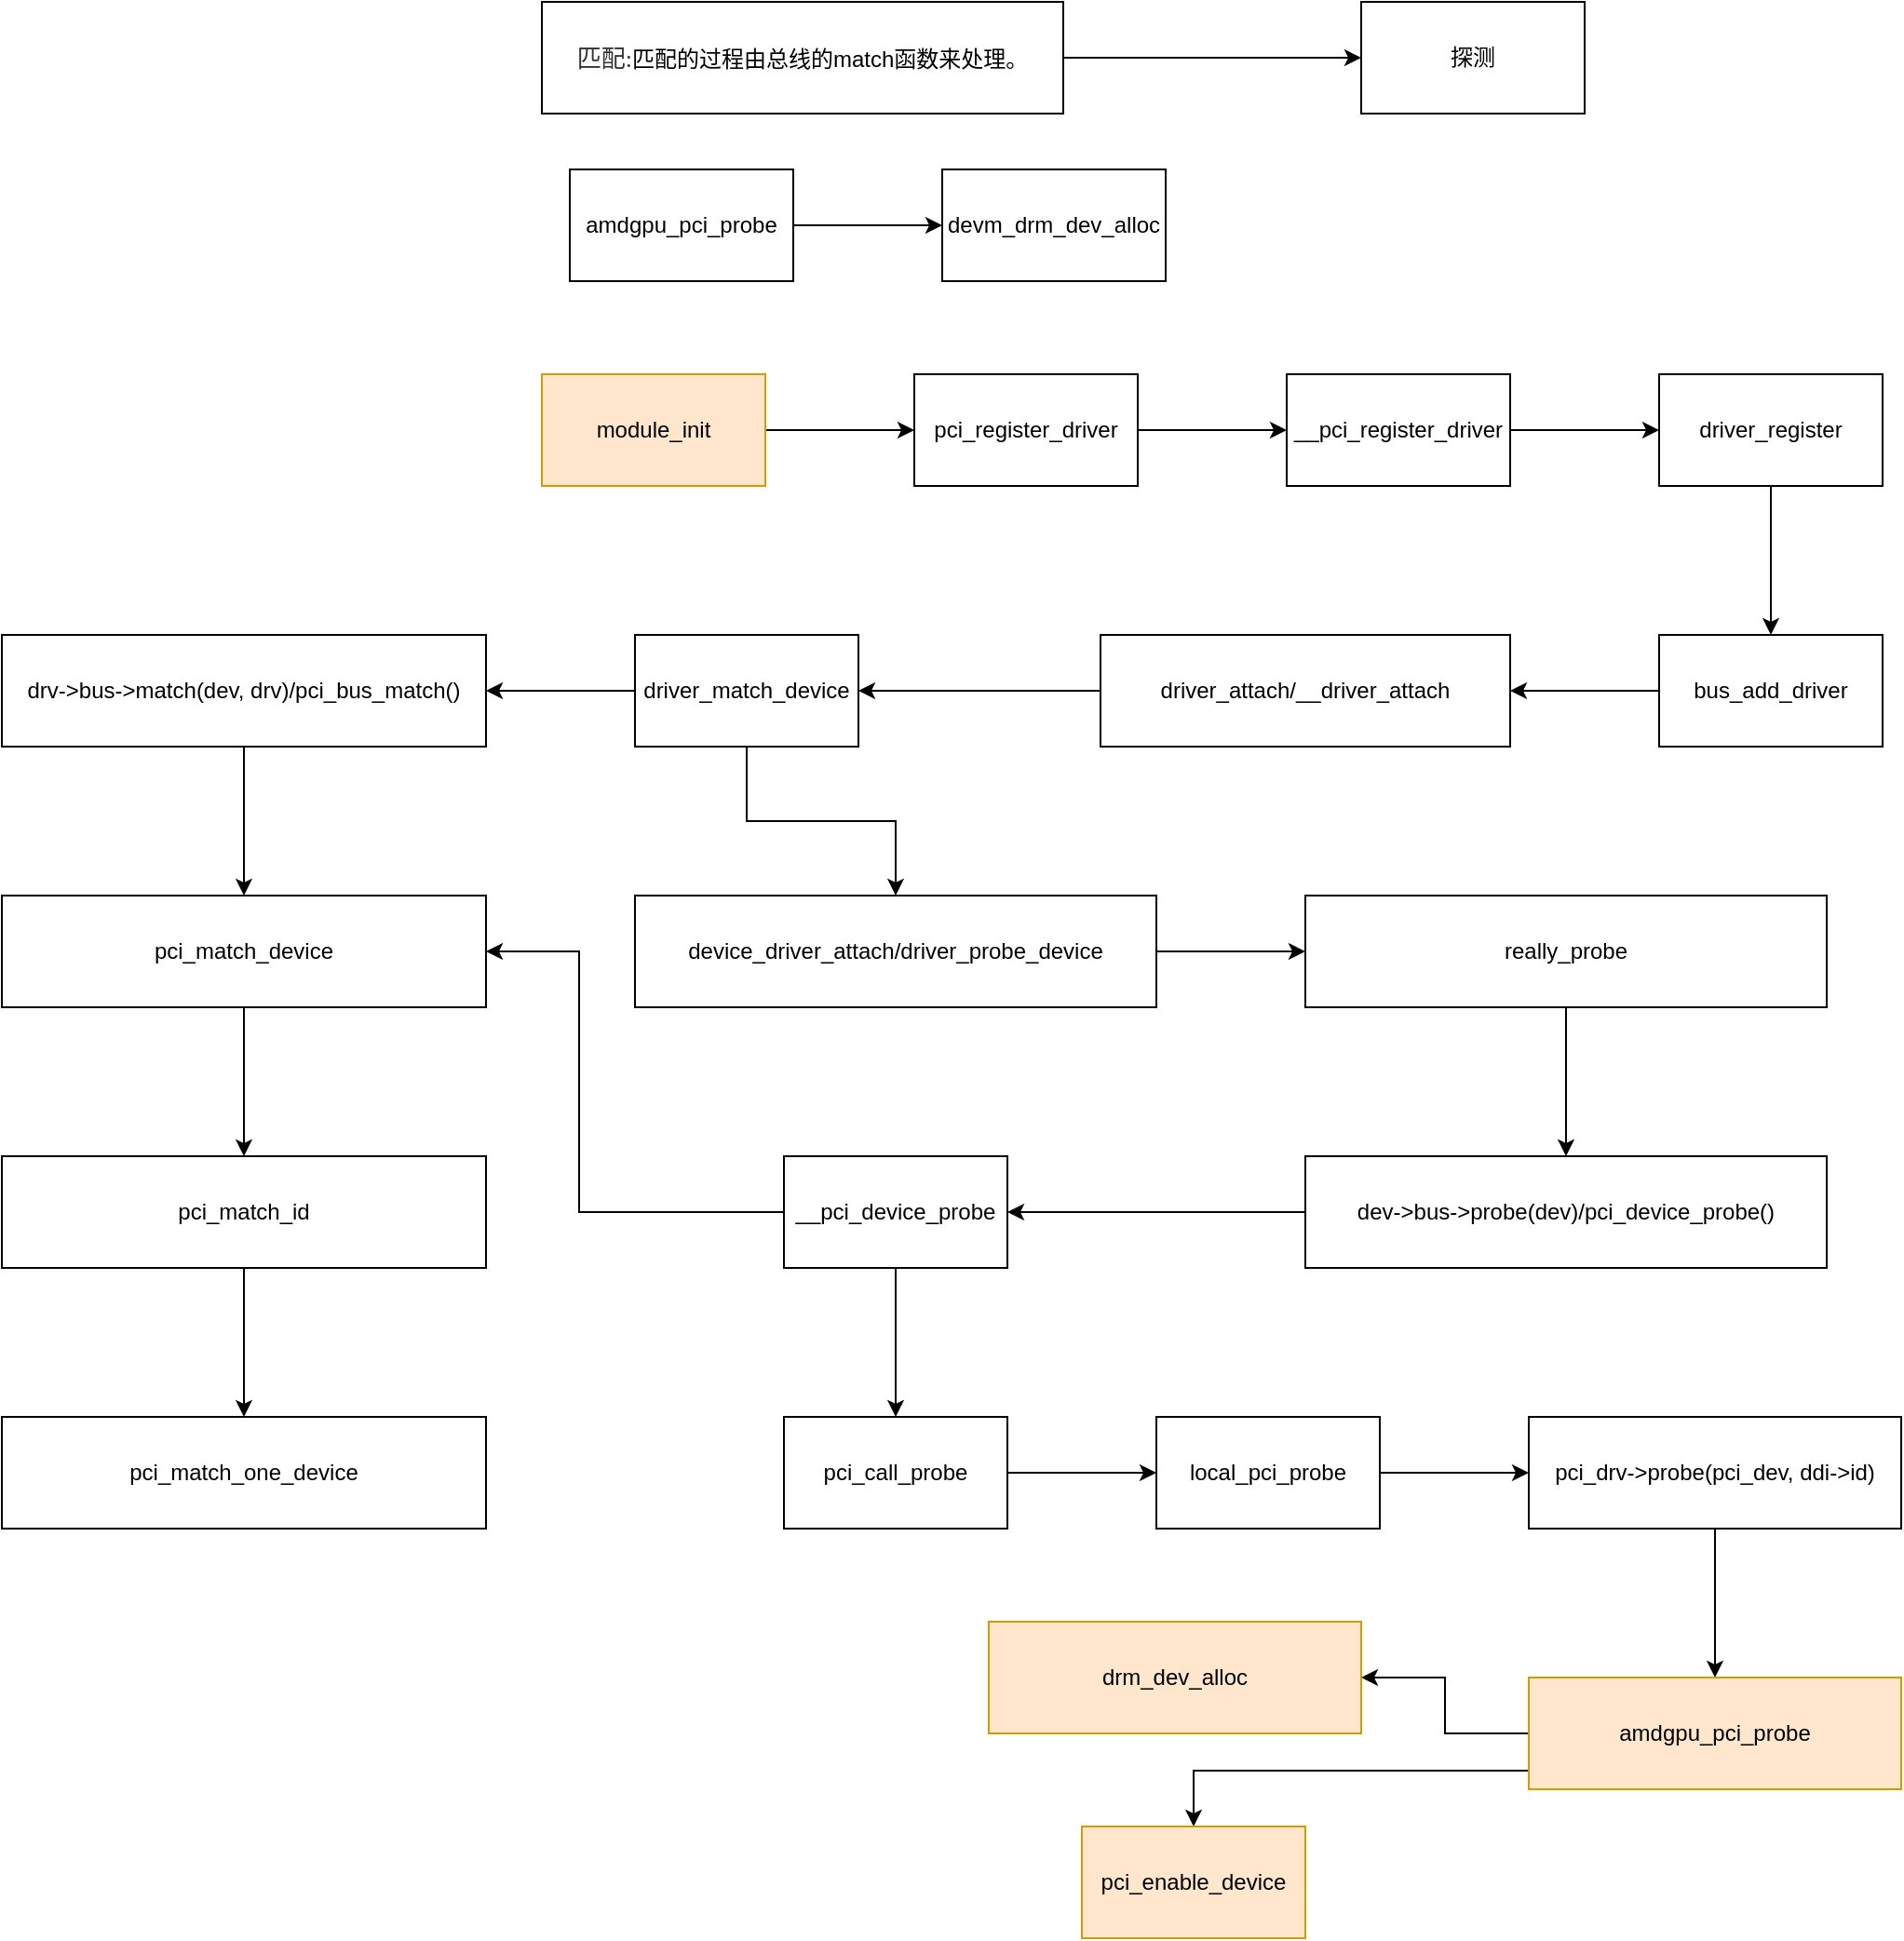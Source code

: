 <mxfile version="21.0.4" type="github">
  <diagram name="第 1 页" id="I7_g3LeqXQ0UKuqK68zt">
    <mxGraphModel dx="2081" dy="843" grid="1" gridSize="10" guides="1" tooltips="1" connect="1" arrows="1" fold="1" page="1" pageScale="1" pageWidth="827" pageHeight="1169" math="0" shadow="0">
      <root>
        <mxCell id="0" />
        <mxCell id="1" parent="0" />
        <mxCell id="6z4oDDfcYiGGiUgPv1yu-4" value="" style="edgeStyle=orthogonalEdgeStyle;rounded=0;orthogonalLoop=1;jettySize=auto;html=1;" edge="1" parent="1" source="6z4oDDfcYiGGiUgPv1yu-2" target="6z4oDDfcYiGGiUgPv1yu-3">
          <mxGeometry relative="1" as="geometry" />
        </mxCell>
        <mxCell id="6z4oDDfcYiGGiUgPv1yu-2" value="&lt;font style=&quot;color: rgb(50, 50, 50); font-family: 微软雅黑; font-size: 13px;&quot; color=&quot;#323232&quot;&gt;匹配:&lt;/font&gt;匹配的过程由总线的match函数来处理。" style="rounded=0;whiteSpace=wrap;html=1;" vertex="1" parent="1">
          <mxGeometry x="70" y="150" width="280" height="60" as="geometry" />
        </mxCell>
        <mxCell id="6z4oDDfcYiGGiUgPv1yu-3" value="探测" style="whiteSpace=wrap;html=1;rounded=0;" vertex="1" parent="1">
          <mxGeometry x="510" y="150" width="120" height="60" as="geometry" />
        </mxCell>
        <mxCell id="6z4oDDfcYiGGiUgPv1yu-8" value="" style="edgeStyle=orthogonalEdgeStyle;rounded=0;orthogonalLoop=1;jettySize=auto;html=1;" edge="1" parent="1" source="6z4oDDfcYiGGiUgPv1yu-6" target="6z4oDDfcYiGGiUgPv1yu-7">
          <mxGeometry relative="1" as="geometry" />
        </mxCell>
        <mxCell id="6z4oDDfcYiGGiUgPv1yu-6" value="amdgpu_pci_probe" style="rounded=0;whiteSpace=wrap;html=1;" vertex="1" parent="1">
          <mxGeometry x="85" y="240" width="120" height="60" as="geometry" />
        </mxCell>
        <mxCell id="6z4oDDfcYiGGiUgPv1yu-7" value="devm_drm_dev_alloc" style="rounded=0;whiteSpace=wrap;html=1;" vertex="1" parent="1">
          <mxGeometry x="285" y="240" width="120" height="60" as="geometry" />
        </mxCell>
        <mxCell id="6z4oDDfcYiGGiUgPv1yu-11" value="" style="edgeStyle=orthogonalEdgeStyle;rounded=0;orthogonalLoop=1;jettySize=auto;html=1;" edge="1" parent="1" source="6z4oDDfcYiGGiUgPv1yu-9" target="6z4oDDfcYiGGiUgPv1yu-10">
          <mxGeometry relative="1" as="geometry" />
        </mxCell>
        <mxCell id="6z4oDDfcYiGGiUgPv1yu-9" value="module_init" style="rounded=0;whiteSpace=wrap;html=1;fillColor=#ffe6cc;strokeColor=#d79b00;" vertex="1" parent="1">
          <mxGeometry x="70" y="350" width="120" height="60" as="geometry" />
        </mxCell>
        <mxCell id="6z4oDDfcYiGGiUgPv1yu-13" value="" style="edgeStyle=orthogonalEdgeStyle;rounded=0;orthogonalLoop=1;jettySize=auto;html=1;" edge="1" parent="1" source="6z4oDDfcYiGGiUgPv1yu-10" target="6z4oDDfcYiGGiUgPv1yu-12">
          <mxGeometry relative="1" as="geometry" />
        </mxCell>
        <mxCell id="6z4oDDfcYiGGiUgPv1yu-10" value="pci_register_driver" style="rounded=0;whiteSpace=wrap;html=1;" vertex="1" parent="1">
          <mxGeometry x="270" y="350" width="120" height="60" as="geometry" />
        </mxCell>
        <mxCell id="6z4oDDfcYiGGiUgPv1yu-15" value="" style="edgeStyle=orthogonalEdgeStyle;rounded=0;orthogonalLoop=1;jettySize=auto;html=1;" edge="1" parent="1" source="6z4oDDfcYiGGiUgPv1yu-12" target="6z4oDDfcYiGGiUgPv1yu-14">
          <mxGeometry relative="1" as="geometry" />
        </mxCell>
        <mxCell id="6z4oDDfcYiGGiUgPv1yu-12" value="__pci_register_driver" style="whiteSpace=wrap;html=1;rounded=0;" vertex="1" parent="1">
          <mxGeometry x="470" y="350" width="120" height="60" as="geometry" />
        </mxCell>
        <mxCell id="6z4oDDfcYiGGiUgPv1yu-17" value="" style="edgeStyle=orthogonalEdgeStyle;rounded=0;orthogonalLoop=1;jettySize=auto;html=1;" edge="1" parent="1" source="6z4oDDfcYiGGiUgPv1yu-14" target="6z4oDDfcYiGGiUgPv1yu-16">
          <mxGeometry relative="1" as="geometry" />
        </mxCell>
        <mxCell id="6z4oDDfcYiGGiUgPv1yu-14" value="driver_register" style="whiteSpace=wrap;html=1;rounded=0;" vertex="1" parent="1">
          <mxGeometry x="670" y="350" width="120" height="60" as="geometry" />
        </mxCell>
        <mxCell id="6z4oDDfcYiGGiUgPv1yu-19" value="" style="edgeStyle=orthogonalEdgeStyle;rounded=0;orthogonalLoop=1;jettySize=auto;html=1;" edge="1" parent="1" source="6z4oDDfcYiGGiUgPv1yu-16" target="6z4oDDfcYiGGiUgPv1yu-18">
          <mxGeometry relative="1" as="geometry" />
        </mxCell>
        <mxCell id="6z4oDDfcYiGGiUgPv1yu-16" value="bus_add_driver" style="rounded=0;whiteSpace=wrap;html=1;" vertex="1" parent="1">
          <mxGeometry x="670" y="490" width="120" height="60" as="geometry" />
        </mxCell>
        <mxCell id="6z4oDDfcYiGGiUgPv1yu-21" value="" style="edgeStyle=orthogonalEdgeStyle;rounded=0;orthogonalLoop=1;jettySize=auto;html=1;" edge="1" parent="1" source="6z4oDDfcYiGGiUgPv1yu-18" target="6z4oDDfcYiGGiUgPv1yu-20">
          <mxGeometry relative="1" as="geometry" />
        </mxCell>
        <mxCell id="6z4oDDfcYiGGiUgPv1yu-18" value="driver_attach/__driver_attach" style="rounded=0;whiteSpace=wrap;html=1;" vertex="1" parent="1">
          <mxGeometry x="370" y="490" width="220" height="60" as="geometry" />
        </mxCell>
        <mxCell id="6z4oDDfcYiGGiUgPv1yu-23" value="" style="edgeStyle=orthogonalEdgeStyle;rounded=0;orthogonalLoop=1;jettySize=auto;html=1;" edge="1" parent="1" source="6z4oDDfcYiGGiUgPv1yu-20" target="6z4oDDfcYiGGiUgPv1yu-22">
          <mxGeometry relative="1" as="geometry" />
        </mxCell>
        <mxCell id="6z4oDDfcYiGGiUgPv1yu-31" value="" style="edgeStyle=orthogonalEdgeStyle;rounded=0;orthogonalLoop=1;jettySize=auto;html=1;" edge="1" parent="1" source="6z4oDDfcYiGGiUgPv1yu-20" target="6z4oDDfcYiGGiUgPv1yu-30">
          <mxGeometry relative="1" as="geometry" />
        </mxCell>
        <mxCell id="6z4oDDfcYiGGiUgPv1yu-20" value="driver_match_device" style="whiteSpace=wrap;html=1;rounded=0;" vertex="1" parent="1">
          <mxGeometry x="120" y="490" width="120" height="60" as="geometry" />
        </mxCell>
        <mxCell id="6z4oDDfcYiGGiUgPv1yu-25" value="" style="edgeStyle=orthogonalEdgeStyle;rounded=0;orthogonalLoop=1;jettySize=auto;html=1;" edge="1" parent="1" source="6z4oDDfcYiGGiUgPv1yu-22" target="6z4oDDfcYiGGiUgPv1yu-24">
          <mxGeometry relative="1" as="geometry" />
        </mxCell>
        <mxCell id="6z4oDDfcYiGGiUgPv1yu-22" value="drv-&amp;gt;bus-&amp;gt;match(dev,&amp;nbsp;drv)/pci_bus_match()" style="whiteSpace=wrap;html=1;rounded=0;" vertex="1" parent="1">
          <mxGeometry x="-220" y="490" width="260" height="60" as="geometry" />
        </mxCell>
        <mxCell id="6z4oDDfcYiGGiUgPv1yu-27" value="" style="edgeStyle=orthogonalEdgeStyle;rounded=0;orthogonalLoop=1;jettySize=auto;html=1;" edge="1" parent="1" source="6z4oDDfcYiGGiUgPv1yu-24" target="6z4oDDfcYiGGiUgPv1yu-26">
          <mxGeometry relative="1" as="geometry" />
        </mxCell>
        <mxCell id="6z4oDDfcYiGGiUgPv1yu-24" value="pci_match_device" style="whiteSpace=wrap;html=1;rounded=0;" vertex="1" parent="1">
          <mxGeometry x="-220" y="630" width="260" height="60" as="geometry" />
        </mxCell>
        <mxCell id="6z4oDDfcYiGGiUgPv1yu-29" value="" style="edgeStyle=orthogonalEdgeStyle;rounded=0;orthogonalLoop=1;jettySize=auto;html=1;" edge="1" parent="1" source="6z4oDDfcYiGGiUgPv1yu-26" target="6z4oDDfcYiGGiUgPv1yu-28">
          <mxGeometry relative="1" as="geometry" />
        </mxCell>
        <mxCell id="6z4oDDfcYiGGiUgPv1yu-26" value="pci_match_id" style="whiteSpace=wrap;html=1;rounded=0;" vertex="1" parent="1">
          <mxGeometry x="-220" y="770" width="260" height="60" as="geometry" />
        </mxCell>
        <mxCell id="6z4oDDfcYiGGiUgPv1yu-28" value="pci_match_one_device" style="whiteSpace=wrap;html=1;rounded=0;" vertex="1" parent="1">
          <mxGeometry x="-220" y="910" width="260" height="60" as="geometry" />
        </mxCell>
        <mxCell id="6z4oDDfcYiGGiUgPv1yu-33" value="" style="edgeStyle=orthogonalEdgeStyle;rounded=0;orthogonalLoop=1;jettySize=auto;html=1;" edge="1" parent="1" source="6z4oDDfcYiGGiUgPv1yu-30" target="6z4oDDfcYiGGiUgPv1yu-32">
          <mxGeometry relative="1" as="geometry" />
        </mxCell>
        <mxCell id="6z4oDDfcYiGGiUgPv1yu-30" value="device_driver_attach/driver_probe_device" style="whiteSpace=wrap;html=1;rounded=0;" vertex="1" parent="1">
          <mxGeometry x="120" y="630" width="280" height="60" as="geometry" />
        </mxCell>
        <mxCell id="6z4oDDfcYiGGiUgPv1yu-35" value="" style="edgeStyle=orthogonalEdgeStyle;rounded=0;orthogonalLoop=1;jettySize=auto;html=1;" edge="1" parent="1" source="6z4oDDfcYiGGiUgPv1yu-32" target="6z4oDDfcYiGGiUgPv1yu-34">
          <mxGeometry relative="1" as="geometry" />
        </mxCell>
        <mxCell id="6z4oDDfcYiGGiUgPv1yu-32" value="really_probe" style="whiteSpace=wrap;html=1;rounded=0;" vertex="1" parent="1">
          <mxGeometry x="480" y="630" width="280" height="60" as="geometry" />
        </mxCell>
        <mxCell id="6z4oDDfcYiGGiUgPv1yu-37" value="" style="edgeStyle=orthogonalEdgeStyle;rounded=0;orthogonalLoop=1;jettySize=auto;html=1;" edge="1" parent="1" source="6z4oDDfcYiGGiUgPv1yu-34" target="6z4oDDfcYiGGiUgPv1yu-36">
          <mxGeometry relative="1" as="geometry" />
        </mxCell>
        <mxCell id="6z4oDDfcYiGGiUgPv1yu-34" value="dev-&amp;gt;bus-&amp;gt;probe(dev)/pci_device_probe()" style="whiteSpace=wrap;html=1;rounded=0;" vertex="1" parent="1">
          <mxGeometry x="480" y="770" width="280" height="60" as="geometry" />
        </mxCell>
        <mxCell id="6z4oDDfcYiGGiUgPv1yu-39" value="" style="edgeStyle=orthogonalEdgeStyle;rounded=0;orthogonalLoop=1;jettySize=auto;html=1;entryX=1;entryY=0.5;entryDx=0;entryDy=0;" edge="1" parent="1" source="6z4oDDfcYiGGiUgPv1yu-36" target="6z4oDDfcYiGGiUgPv1yu-24">
          <mxGeometry relative="1" as="geometry">
            <mxPoint x="140" y="860" as="targetPoint" />
            <Array as="points">
              <mxPoint x="90" y="800" />
              <mxPoint x="90" y="660" />
            </Array>
          </mxGeometry>
        </mxCell>
        <mxCell id="6z4oDDfcYiGGiUgPv1yu-41" value="" style="edgeStyle=orthogonalEdgeStyle;rounded=0;orthogonalLoop=1;jettySize=auto;html=1;" edge="1" parent="1" source="6z4oDDfcYiGGiUgPv1yu-36" target="6z4oDDfcYiGGiUgPv1yu-40">
          <mxGeometry relative="1" as="geometry" />
        </mxCell>
        <mxCell id="6z4oDDfcYiGGiUgPv1yu-36" value="__pci_device_probe" style="whiteSpace=wrap;html=1;rounded=0;" vertex="1" parent="1">
          <mxGeometry x="200" y="770" width="120" height="60" as="geometry" />
        </mxCell>
        <mxCell id="6z4oDDfcYiGGiUgPv1yu-43" value="" style="edgeStyle=orthogonalEdgeStyle;rounded=0;orthogonalLoop=1;jettySize=auto;html=1;" edge="1" parent="1" source="6z4oDDfcYiGGiUgPv1yu-40" target="6z4oDDfcYiGGiUgPv1yu-42">
          <mxGeometry relative="1" as="geometry" />
        </mxCell>
        <mxCell id="6z4oDDfcYiGGiUgPv1yu-40" value="pci_call_probe" style="whiteSpace=wrap;html=1;rounded=0;" vertex="1" parent="1">
          <mxGeometry x="200" y="910" width="120" height="60" as="geometry" />
        </mxCell>
        <mxCell id="6z4oDDfcYiGGiUgPv1yu-45" value="" style="edgeStyle=orthogonalEdgeStyle;rounded=0;orthogonalLoop=1;jettySize=auto;html=1;" edge="1" parent="1" source="6z4oDDfcYiGGiUgPv1yu-42" target="6z4oDDfcYiGGiUgPv1yu-44">
          <mxGeometry relative="1" as="geometry" />
        </mxCell>
        <mxCell id="6z4oDDfcYiGGiUgPv1yu-42" value="local_pci_probe" style="whiteSpace=wrap;html=1;rounded=0;" vertex="1" parent="1">
          <mxGeometry x="400" y="910" width="120" height="60" as="geometry" />
        </mxCell>
        <mxCell id="6z4oDDfcYiGGiUgPv1yu-47" value="" style="edgeStyle=orthogonalEdgeStyle;rounded=0;orthogonalLoop=1;jettySize=auto;html=1;" edge="1" parent="1" source="6z4oDDfcYiGGiUgPv1yu-44" target="6z4oDDfcYiGGiUgPv1yu-46">
          <mxGeometry relative="1" as="geometry" />
        </mxCell>
        <mxCell id="6z4oDDfcYiGGiUgPv1yu-44" value="pci_drv-&amp;gt;probe(pci_dev,&amp;nbsp;ddi-&amp;gt;id)" style="whiteSpace=wrap;html=1;rounded=0;" vertex="1" parent="1">
          <mxGeometry x="600" y="910" width="200" height="60" as="geometry" />
        </mxCell>
        <mxCell id="6z4oDDfcYiGGiUgPv1yu-49" value="" style="edgeStyle=orthogonalEdgeStyle;rounded=0;orthogonalLoop=1;jettySize=auto;html=1;" edge="1" parent="1" source="6z4oDDfcYiGGiUgPv1yu-46" target="6z4oDDfcYiGGiUgPv1yu-48">
          <mxGeometry relative="1" as="geometry">
            <Array as="points">
              <mxPoint x="420" y="1100" />
            </Array>
          </mxGeometry>
        </mxCell>
        <mxCell id="6z4oDDfcYiGGiUgPv1yu-51" value="" style="edgeStyle=orthogonalEdgeStyle;rounded=0;orthogonalLoop=1;jettySize=auto;html=1;" edge="1" parent="1" source="6z4oDDfcYiGGiUgPv1yu-46" target="6z4oDDfcYiGGiUgPv1yu-50">
          <mxGeometry relative="1" as="geometry" />
        </mxCell>
        <mxCell id="6z4oDDfcYiGGiUgPv1yu-46" value="amdgpu_pci_probe" style="whiteSpace=wrap;html=1;rounded=0;fillColor=#ffe6cc;strokeColor=#d79b00;" vertex="1" parent="1">
          <mxGeometry x="600" y="1050" width="200" height="60" as="geometry" />
        </mxCell>
        <mxCell id="6z4oDDfcYiGGiUgPv1yu-48" value="pci_enable_device" style="whiteSpace=wrap;html=1;rounded=0;fillColor=#ffe6cc;strokeColor=#d79b00;" vertex="1" parent="1">
          <mxGeometry x="360" y="1130" width="120" height="60" as="geometry" />
        </mxCell>
        <mxCell id="6z4oDDfcYiGGiUgPv1yu-50" value="drm_dev_alloc" style="whiteSpace=wrap;html=1;rounded=0;fillColor=#ffe6cc;strokeColor=#d79b00;" vertex="1" parent="1">
          <mxGeometry x="310" y="1020" width="200" height="60" as="geometry" />
        </mxCell>
      </root>
    </mxGraphModel>
  </diagram>
</mxfile>
